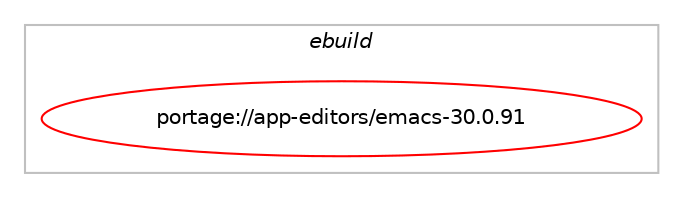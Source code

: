 digraph prolog {

# *************
# Graph options
# *************

newrank=true;
concentrate=true;
compound=true;
graph [rankdir=LR,fontname=Helvetica,fontsize=10,ranksep=1.5];#, ranksep=2.5, nodesep=0.2];
edge  [arrowhead=vee];
node  [fontname=Helvetica,fontsize=10];

# **********
# The ebuild
# **********

subgraph cluster_leftcol {
color=gray;
label=<<i>ebuild</i>>;
id [label="portage://app-editors/emacs-30.0.91", color=red, width=4, href="../app-editors/emacs-30.0.91.svg"];
}

# ****************
# The dependencies
# ****************

subgraph cluster_midcol {
color=gray;
label=<<i>dependencies</i>>;
subgraph cluster_compile {
fillcolor="#eeeeee";
style=filled;
label=<<i>compile</i>>;
# *** BEGIN UNKNOWN DEPENDENCY TYPE (TODO) ***
# id -> equal(use_conditional_group(negative,inotify,portage://app-editors/emacs-30.0.91,[use_conditional_group(positive,gfile,portage://app-editors/emacs-30.0.91,[package_dependency(portage://app-editors/emacs-30.0.91,install,no,dev-libs,glib,greaterequal,[2.28.6,,,2.28.6],[],[])])]))
# *** END UNKNOWN DEPENDENCY TYPE (TODO) ***

# *** BEGIN UNKNOWN DEPENDENCY TYPE (TODO) ***
# id -> equal(use_conditional_group(negative,mailutils,portage://app-editors/emacs-30.0.91,[package_dependency(portage://app-editors/emacs-30.0.91,install,no,acct-group,mail,none,[,,],[],[]),package_dependency(portage://app-editors/emacs-30.0.91,install,no,net-libs,liblockfile,none,[,,],[],[])]))
# *** END UNKNOWN DEPENDENCY TYPE (TODO) ***

# *** BEGIN UNKNOWN DEPENDENCY TYPE (TODO) ***
# id -> equal(use_conditional_group(positive,acl,portage://app-editors/emacs-30.0.91,[package_dependency(portage://app-editors/emacs-30.0.91,install,no,virtual,acl,none,[,,],[],[])]))
# *** END UNKNOWN DEPENDENCY TYPE (TODO) ***

# *** BEGIN UNKNOWN DEPENDENCY TYPE (TODO) ***
# id -> equal(use_conditional_group(positive,alsa,portage://app-editors/emacs-30.0.91,[package_dependency(portage://app-editors/emacs-30.0.91,install,no,media-libs,alsa-lib,none,[,,],[],[])]))
# *** END UNKNOWN DEPENDENCY TYPE (TODO) ***

# *** BEGIN UNKNOWN DEPENDENCY TYPE (TODO) ***
# id -> equal(use_conditional_group(positive,dbus,portage://app-editors/emacs-30.0.91,[package_dependency(portage://app-editors/emacs-30.0.91,install,no,sys-apps,dbus,none,[,,],[],[])]))
# *** END UNKNOWN DEPENDENCY TYPE (TODO) ***

# *** BEGIN UNKNOWN DEPENDENCY TYPE (TODO) ***
# id -> equal(use_conditional_group(positive,games,portage://app-editors/emacs-30.0.91,[package_dependency(portage://app-editors/emacs-30.0.91,install,no,acct-group,gamestat,none,[,,],[],[])]))
# *** END UNKNOWN DEPENDENCY TYPE (TODO) ***

# *** BEGIN UNKNOWN DEPENDENCY TYPE (TODO) ***
# id -> equal(use_conditional_group(positive,gmp,portage://app-editors/emacs-30.0.91,[package_dependency(portage://app-editors/emacs-30.0.91,install,no,dev-libs,gmp,none,[,,],[slot(0),equal],[])]))
# *** END UNKNOWN DEPENDENCY TYPE (TODO) ***

# *** BEGIN UNKNOWN DEPENDENCY TYPE (TODO) ***
# id -> equal(use_conditional_group(positive,gpm,portage://app-editors/emacs-30.0.91,[package_dependency(portage://app-editors/emacs-30.0.91,install,no,sys-libs,gpm,none,[,,],[],[])]))
# *** END UNKNOWN DEPENDENCY TYPE (TODO) ***

# *** BEGIN UNKNOWN DEPENDENCY TYPE (TODO) ***
# id -> equal(use_conditional_group(positive,gui,portage://app-editors/emacs-30.0.91,[use_conditional_group(negative,aqua,portage://app-editors/emacs-30.0.91,[use_conditional_group(negative,gtk,portage://app-editors/emacs-30.0.91,[package_dependency(portage://app-editors/emacs-30.0.91,install,no,x11-base,xorg-proto,none,[,,],[],[])]),use_conditional_group(positive,X,portage://app-editors/emacs-30.0.91,[package_dependency(portage://app-editors/emacs-30.0.91,install,no,x11-base,xorg-proto,none,[,,],[],[])])])]))
# *** END UNKNOWN DEPENDENCY TYPE (TODO) ***

# *** BEGIN UNKNOWN DEPENDENCY TYPE (TODO) ***
# id -> equal(use_conditional_group(positive,gui,portage://app-editors/emacs-30.0.91,[use_conditional_group(positive,gif,portage://app-editors/emacs-30.0.91,[package_dependency(portage://app-editors/emacs-30.0.91,install,no,media-libs,giflib,none,[,,],[slot(0),equal],[])]),use_conditional_group(positive,jpeg,portage://app-editors/emacs-30.0.91,[package_dependency(portage://app-editors/emacs-30.0.91,install,no,media-libs,libjpeg-turbo,none,[,,],[slot(0),equal],[])]),use_conditional_group(positive,png,portage://app-editors/emacs-30.0.91,[package_dependency(portage://app-editors/emacs-30.0.91,install,no,media-libs,libpng,greaterequal,[1.4,,,1.4],[slot(0),equal],[])]),use_conditional_group(positive,svg,portage://app-editors/emacs-30.0.91,[package_dependency(portage://app-editors/emacs-30.0.91,install,no,gnome-base,librsvg,greaterequal,[2.0,,,2.0],[],[])]),use_conditional_group(positive,tiff,portage://app-editors/emacs-30.0.91,[package_dependency(portage://app-editors/emacs-30.0.91,install,no,media-libs,tiff,none,[,,],any_same_slot,[])]),use_conditional_group(positive,webp,portage://app-editors/emacs-30.0.91,[package_dependency(portage://app-editors/emacs-30.0.91,install,no,media-libs,libwebp,none,[,,],[slot(0),equal],[])]),use_conditional_group(positive,imagemagick,portage://app-editors/emacs-30.0.91,[package_dependency(portage://app-editors/emacs-30.0.91,install,no,media-gfx,imagemagick,none,[,,],[slot(0),equal],[use(optenable(jpeg),none),use(optenable(png),none),use(optenable(svg),none),use(optenable(tiff),none)])]),use_conditional_group(negative,aqua,portage://app-editors/emacs-30.0.91,[use_conditional_group(positive,gsettings,portage://app-editors/emacs-30.0.91,[package_dependency(portage://app-editors/emacs-30.0.91,install,no,app-emacs,emacs-common,none,[,,],[],[use(enable(gsettings),negative)]),package_dependency(portage://app-editors/emacs-30.0.91,install,no,dev-libs,glib,greaterequal,[2.28.6,,,2.28.6],[],[])]),use_conditional_group(positive,gtk,portage://app-editors/emacs-30.0.91,[use_conditional_group(negative,X,portage://app-editors/emacs-30.0.91,[package_dependency(portage://app-editors/emacs-30.0.91,install,no,media-libs,fontconfig,none,[,,],[],[]),package_dependency(portage://app-editors/emacs-30.0.91,install,no,media-libs,freetype,none,[,,],[],[]),package_dependency(portage://app-editors/emacs-30.0.91,install,no,x11-libs,cairo,greaterequal,[1.12.18,,,1.12.18],[],[]),package_dependency(portage://app-editors/emacs-30.0.91,install,no,x11-libs,gtk+,none,[,,],[slot(3)],[]),use_conditional_group(positive,harfbuzz,portage://app-editors/emacs-30.0.91,[package_dependency(portage://app-editors/emacs-30.0.91,install,no,media-libs,harfbuzz,none,[,,],[slot(0),equal],[])]),use_conditional_group(positive,m17n-lib,portage://app-editors/emacs-30.0.91,[package_dependency(portage://app-editors/emacs-30.0.91,install,no,dev-libs,libotf,greaterequal,[0.9.4,,,0.9.4],[],[]),package_dependency(portage://app-editors/emacs-30.0.91,install,no,dev-libs,m17n-lib,greaterequal,[1.5.1,,,1.5.1],[],[])]),use_conditional_group(positive,xwidgets,portage://app-editors/emacs-30.0.91,[package_dependency(portage://app-editors/emacs-30.0.91,install,no,net-libs,webkit-gtk,none,[,,],[slot(4.1),equal],[])])])]),use_conditional_group(negative,gtk,portage://app-editors/emacs-30.0.91,[package_dependency(portage://app-editors/emacs-30.0.91,install,no,x11-libs,libICE,none,[,,],[],[]),package_dependency(portage://app-editors/emacs-30.0.91,install,no,x11-libs,libSM,none,[,,],[],[]),package_dependency(portage://app-editors/emacs-30.0.91,install,no,x11-libs,libX11,none,[,,],[],[]),package_dependency(portage://app-editors/emacs-30.0.91,install,no,x11-libs,libXcomposite,none,[,,],[],[]),package_dependency(portage://app-editors/emacs-30.0.91,install,no,x11-libs,libXext,none,[,,],[],[]),package_dependency(portage://app-editors/emacs-30.0.91,install,no,x11-libs,libXfixes,none,[,,],[],[]),package_dependency(portage://app-editors/emacs-30.0.91,install,no,x11-libs,libXi,none,[,,],[],[]),package_dependency(portage://app-editors/emacs-30.0.91,install,no,x11-libs,libXinerama,none,[,,],[],[]),package_dependency(portage://app-editors/emacs-30.0.91,install,no,x11-libs,libXrandr,none,[,,],[],[]),package_dependency(portage://app-editors/emacs-30.0.91,install,no,x11-libs,libxcb,none,[,,],[],[]),package_dependency(portage://app-editors/emacs-30.0.91,install,no,x11-libs,xcb-util,none,[,,],[],[]),package_dependency(portage://app-editors/emacs-30.0.91,install,no,x11-misc,xbitmaps,none,[,,],[],[]),use_conditional_group(positive,xpm,portage://app-editors/emacs-30.0.91,[package_dependency(portage://app-editors/emacs-30.0.91,install,no,x11-libs,libXpm,none,[,,],[],[])]),use_conditional_group(positive,xft,portage://app-editors/emacs-30.0.91,[package_dependency(portage://app-editors/emacs-30.0.91,install,no,media-libs,fontconfig,none,[,,],[],[]),package_dependency(portage://app-editors/emacs-30.0.91,install,no,media-libs,freetype,none,[,,],[],[]),package_dependency(portage://app-editors/emacs-30.0.91,install,no,x11-libs,libXrender,none,[,,],[],[]),use_conditional_group(positive,cairo,portage://app-editors/emacs-30.0.91,[package_dependency(portage://app-editors/emacs-30.0.91,install,no,x11-libs,cairo,greaterequal,[1.12.18,,,1.12.18],[],[use(enable(X),none)])]),use_conditional_group(negative,cairo,portage://app-editors/emacs-30.0.91,[package_dependency(portage://app-editors/emacs-30.0.91,install,no,x11-libs,libXft,none,[,,],[],[])]),use_conditional_group(positive,harfbuzz,portage://app-editors/emacs-30.0.91,[package_dependency(portage://app-editors/emacs-30.0.91,install,no,media-libs,harfbuzz,none,[,,],[slot(0),equal],[])]),use_conditional_group(positive,m17n-lib,portage://app-editors/emacs-30.0.91,[package_dependency(portage://app-editors/emacs-30.0.91,install,no,dev-libs,libotf,greaterequal,[0.9.4,,,0.9.4],[],[]),package_dependency(portage://app-editors/emacs-30.0.91,install,no,dev-libs,m17n-lib,greaterequal,[1.5.1,,,1.5.1],[],[])])]),use_conditional_group(positive,gtk,portage://app-editors/emacs-30.0.91,[package_dependency(portage://app-editors/emacs-30.0.91,install,no,x11-libs,gtk+,none,[,,],[slot(3)],[]),use_conditional_group(positive,xwidgets,portage://app-editors/emacs-30.0.91,[package_dependency(portage://app-editors/emacs-30.0.91,install,no,net-libs,webkit-gtk,none,[,,],[slot(4.1),equal],[]),package_dependency(portage://app-editors/emacs-30.0.91,install,no,x11-libs,libXcomposite,none,[,,],[],[])])]),use_conditional_group(negative,gtk,portage://app-editors/emacs-30.0.91,[use_conditional_group(positive,motif,portage://app-editors/emacs-30.0.91,[package_dependency(portage://app-editors/emacs-30.0.91,install,no,x11-libs,motif,greaterequal,[2.3,,,2.3],[slot(0)],[]),package_dependency(portage://app-editors/emacs-30.0.91,install,no,x11-libs,libXpm,none,[,,],[],[]),package_dependency(portage://app-editors/emacs-30.0.91,install,no,x11-libs,libXmu,none,[,,],[],[]),package_dependency(portage://app-editors/emacs-30.0.91,install,no,x11-libs,libXt,none,[,,],[],[])]),use_conditional_group(negative,motif,portage://app-editors/emacs-30.0.91,[use_conditional_group(positive,Xaw3d,portage://app-editors/emacs-30.0.91,[package_dependency(portage://app-editors/emacs-30.0.91,install,no,x11-libs,libXaw3d,none,[,,],[],[]),package_dependency(portage://app-editors/emacs-30.0.91,install,no,x11-libs,libXmu,none,[,,],[],[]),package_dependency(portage://app-editors/emacs-30.0.91,install,no,x11-libs,libXt,none,[,,],[],[])]),use_conditional_group(negative,Xaw3d,portage://app-editors/emacs-30.0.91,[use_conditional_group(positive,athena,portage://app-editors/emacs-30.0.91,[package_dependency(portage://app-editors/emacs-30.0.91,install,no,x11-libs,libXaw,none,[,,],[],[]),package_dependency(portage://app-editors/emacs-30.0.91,install,no,x11-libs,libXmu,none,[,,],[],[]),package_dependency(portage://app-editors/emacs-30.0.91,install,no,x11-libs,libXt,none,[,,],[],[])])])])])]),use_conditional_group(positive,X,portage://app-editors/emacs-30.0.91,[package_dependency(portage://app-editors/emacs-30.0.91,install,no,x11-libs,libICE,none,[,,],[],[]),package_dependency(portage://app-editors/emacs-30.0.91,install,no,x11-libs,libSM,none,[,,],[],[]),package_dependency(portage://app-editors/emacs-30.0.91,install,no,x11-libs,libX11,none,[,,],[],[]),package_dependency(portage://app-editors/emacs-30.0.91,install,no,x11-libs,libXcomposite,none,[,,],[],[]),package_dependency(portage://app-editors/emacs-30.0.91,install,no,x11-libs,libXext,none,[,,],[],[]),package_dependency(portage://app-editors/emacs-30.0.91,install,no,x11-libs,libXfixes,none,[,,],[],[]),package_dependency(portage://app-editors/emacs-30.0.91,install,no,x11-libs,libXi,none,[,,],[],[]),package_dependency(portage://app-editors/emacs-30.0.91,install,no,x11-libs,libXinerama,none,[,,],[],[]),package_dependency(portage://app-editors/emacs-30.0.91,install,no,x11-libs,libXrandr,none,[,,],[],[]),package_dependency(portage://app-editors/emacs-30.0.91,install,no,x11-libs,libxcb,none,[,,],[],[]),package_dependency(portage://app-editors/emacs-30.0.91,install,no,x11-libs,xcb-util,none,[,,],[],[]),package_dependency(portage://app-editors/emacs-30.0.91,install,no,x11-misc,xbitmaps,none,[,,],[],[]),use_conditional_group(positive,xpm,portage://app-editors/emacs-30.0.91,[package_dependency(portage://app-editors/emacs-30.0.91,install,no,x11-libs,libXpm,none,[,,],[],[])]),use_conditional_group(positive,xft,portage://app-editors/emacs-30.0.91,[package_dependency(portage://app-editors/emacs-30.0.91,install,no,media-libs,fontconfig,none,[,,],[],[]),package_dependency(portage://app-editors/emacs-30.0.91,install,no,media-libs,freetype,none,[,,],[],[]),package_dependency(portage://app-editors/emacs-30.0.91,install,no,x11-libs,libXrender,none,[,,],[],[]),use_conditional_group(positive,cairo,portage://app-editors/emacs-30.0.91,[package_dependency(portage://app-editors/emacs-30.0.91,install,no,x11-libs,cairo,greaterequal,[1.12.18,,,1.12.18],[],[use(enable(X),none)])]),use_conditional_group(negative,cairo,portage://app-editors/emacs-30.0.91,[package_dependency(portage://app-editors/emacs-30.0.91,install,no,x11-libs,libXft,none,[,,],[],[])]),use_conditional_group(positive,harfbuzz,portage://app-editors/emacs-30.0.91,[package_dependency(portage://app-editors/emacs-30.0.91,install,no,media-libs,harfbuzz,none,[,,],[slot(0),equal],[])]),use_conditional_group(positive,m17n-lib,portage://app-editors/emacs-30.0.91,[package_dependency(portage://app-editors/emacs-30.0.91,install,no,dev-libs,libotf,greaterequal,[0.9.4,,,0.9.4],[],[]),package_dependency(portage://app-editors/emacs-30.0.91,install,no,dev-libs,m17n-lib,greaterequal,[1.5.1,,,1.5.1],[],[])])]),use_conditional_group(positive,gtk,portage://app-editors/emacs-30.0.91,[package_dependency(portage://app-editors/emacs-30.0.91,install,no,x11-libs,gtk+,none,[,,],[slot(3)],[]),use_conditional_group(positive,xwidgets,portage://app-editors/emacs-30.0.91,[package_dependency(portage://app-editors/emacs-30.0.91,install,no,net-libs,webkit-gtk,none,[,,],[slot(4.1),equal],[]),package_dependency(portage://app-editors/emacs-30.0.91,install,no,x11-libs,libXcomposite,none,[,,],[],[])])]),use_conditional_group(negative,gtk,portage://app-editors/emacs-30.0.91,[use_conditional_group(positive,motif,portage://app-editors/emacs-30.0.91,[package_dependency(portage://app-editors/emacs-30.0.91,install,no,x11-libs,motif,greaterequal,[2.3,,,2.3],[slot(0)],[]),package_dependency(portage://app-editors/emacs-30.0.91,install,no,x11-libs,libXpm,none,[,,],[],[]),package_dependency(portage://app-editors/emacs-30.0.91,install,no,x11-libs,libXmu,none,[,,],[],[]),package_dependency(portage://app-editors/emacs-30.0.91,install,no,x11-libs,libXt,none,[,,],[],[])]),use_conditional_group(negative,motif,portage://app-editors/emacs-30.0.91,[use_conditional_group(positive,Xaw3d,portage://app-editors/emacs-30.0.91,[package_dependency(portage://app-editors/emacs-30.0.91,install,no,x11-libs,libXaw3d,none,[,,],[],[]),package_dependency(portage://app-editors/emacs-30.0.91,install,no,x11-libs,libXmu,none,[,,],[],[]),package_dependency(portage://app-editors/emacs-30.0.91,install,no,x11-libs,libXt,none,[,,],[],[])]),use_conditional_group(negative,Xaw3d,portage://app-editors/emacs-30.0.91,[use_conditional_group(positive,athena,portage://app-editors/emacs-30.0.91,[package_dependency(portage://app-editors/emacs-30.0.91,install,no,x11-libs,libXaw,none,[,,],[],[]),package_dependency(portage://app-editors/emacs-30.0.91,install,no,x11-libs,libXmu,none,[,,],[],[]),package_dependency(portage://app-editors/emacs-30.0.91,install,no,x11-libs,libXt,none,[,,],[],[])])])])])])])]))
# *** END UNKNOWN DEPENDENCY TYPE (TODO) ***

# *** BEGIN UNKNOWN DEPENDENCY TYPE (TODO) ***
# id -> equal(use_conditional_group(positive,jit,portage://app-editors/emacs-30.0.91,[package_dependency(portage://app-editors/emacs-30.0.91,install,no,sys-devel,gcc,none,[,,],any_same_slot,[use(enable(jit),negative)]),package_dependency(portage://app-editors/emacs-30.0.91,install,no,sys-libs,zlib,none,[,,],[],[])]))
# *** END UNKNOWN DEPENDENCY TYPE (TODO) ***

# *** BEGIN UNKNOWN DEPENDENCY TYPE (TODO) ***
# id -> equal(use_conditional_group(positive,kerberos,portage://app-editors/emacs-30.0.91,[package_dependency(portage://app-editors/emacs-30.0.91,install,no,virtual,krb5,none,[,,],[],[])]))
# *** END UNKNOWN DEPENDENCY TYPE (TODO) ***

# *** BEGIN UNKNOWN DEPENDENCY TYPE (TODO) ***
# id -> equal(use_conditional_group(positive,lcms,portage://app-editors/emacs-30.0.91,[package_dependency(portage://app-editors/emacs-30.0.91,install,no,media-libs,lcms,none,[,,],[slot(2)],[])]))
# *** END UNKNOWN DEPENDENCY TYPE (TODO) ***

# *** BEGIN UNKNOWN DEPENDENCY TYPE (TODO) ***
# id -> equal(use_conditional_group(positive,libxml2,portage://app-editors/emacs-30.0.91,[package_dependency(portage://app-editors/emacs-30.0.91,install,no,dev-libs,libxml2,greaterequal,[2.2.0,,,2.2.0],[],[])]))
# *** END UNKNOWN DEPENDENCY TYPE (TODO) ***

# *** BEGIN UNKNOWN DEPENDENCY TYPE (TODO) ***
# id -> equal(use_conditional_group(positive,mailutils,portage://app-editors/emacs-30.0.91,[package_dependency(portage://app-editors/emacs-30.0.91,install,no,net-mail,mailutils,none,[,,],[],[use(enable(clients),none)])]))
# *** END UNKNOWN DEPENDENCY TYPE (TODO) ***

# *** BEGIN UNKNOWN DEPENDENCY TYPE (TODO) ***
# id -> equal(use_conditional_group(positive,selinux,portage://app-editors/emacs-30.0.91,[package_dependency(portage://app-editors/emacs-30.0.91,install,no,sys-libs,libselinux,none,[,,],[],[])]))
# *** END UNKNOWN DEPENDENCY TYPE (TODO) ***

# *** BEGIN UNKNOWN DEPENDENCY TYPE (TODO) ***
# id -> equal(use_conditional_group(positive,sqlite,portage://app-editors/emacs-30.0.91,[package_dependency(portage://app-editors/emacs-30.0.91,install,no,dev-db,sqlite,none,[,,],[slot(3)],[])]))
# *** END UNKNOWN DEPENDENCY TYPE (TODO) ***

# *** BEGIN UNKNOWN DEPENDENCY TYPE (TODO) ***
# id -> equal(use_conditional_group(positive,ssl,portage://app-editors/emacs-30.0.91,[package_dependency(portage://app-editors/emacs-30.0.91,install,no,net-libs,gnutls,none,[,,],[slot(0),equal],[])]))
# *** END UNKNOWN DEPENDENCY TYPE (TODO) ***

# *** BEGIN UNKNOWN DEPENDENCY TYPE (TODO) ***
# id -> equal(use_conditional_group(positive,systemd,portage://app-editors/emacs-30.0.91,[package_dependency(portage://app-editors/emacs-30.0.91,install,no,sys-apps,systemd,none,[,,],[],[])]))
# *** END UNKNOWN DEPENDENCY TYPE (TODO) ***

# *** BEGIN UNKNOWN DEPENDENCY TYPE (TODO) ***
# id -> equal(use_conditional_group(positive,tree-sitter,portage://app-editors/emacs-30.0.91,[package_dependency(portage://app-editors/emacs-30.0.91,install,no,dev-libs,tree-sitter,none,[,,],any_same_slot,[])]))
# *** END UNKNOWN DEPENDENCY TYPE (TODO) ***

# *** BEGIN UNKNOWN DEPENDENCY TYPE (TODO) ***
# id -> equal(use_conditional_group(positive,valgrind,portage://app-editors/emacs-30.0.91,[package_dependency(portage://app-editors/emacs-30.0.91,install,no,dev-debug,valgrind,none,[,,],[],[])]))
# *** END UNKNOWN DEPENDENCY TYPE (TODO) ***

# *** BEGIN UNKNOWN DEPENDENCY TYPE (TODO) ***
# id -> equal(use_conditional_group(positive,xattr,portage://app-editors/emacs-30.0.91,[package_dependency(portage://app-editors/emacs-30.0.91,install,no,sys-apps,attr,none,[,,],[],[])]))
# *** END UNKNOWN DEPENDENCY TYPE (TODO) ***

# *** BEGIN UNKNOWN DEPENDENCY TYPE (TODO) ***
# id -> equal(use_conditional_group(positive,zlib,portage://app-editors/emacs-30.0.91,[package_dependency(portage://app-editors/emacs-30.0.91,install,no,sys-libs,zlib,none,[,,],[],[])]))
# *** END UNKNOWN DEPENDENCY TYPE (TODO) ***

# *** BEGIN UNKNOWN DEPENDENCY TYPE (TODO) ***
# id -> equal(package_dependency(portage://app-editors/emacs-30.0.91,install,no,app-emacs,emacs-common,none,[,,],[],[use(optenable(games),none),use(optenable(gui),negative)]))
# *** END UNKNOWN DEPENDENCY TYPE (TODO) ***

# *** BEGIN UNKNOWN DEPENDENCY TYPE (TODO) ***
# id -> equal(package_dependency(portage://app-editors/emacs-30.0.91,install,no,sys-libs,ncurses,none,[,,],[slot(0),equal],[]))
# *** END UNKNOWN DEPENDENCY TYPE (TODO) ***

}
subgraph cluster_compileandrun {
fillcolor="#eeeeee";
style=filled;
label=<<i>compile and run</i>>;
}
subgraph cluster_run {
fillcolor="#eeeeee";
style=filled;
label=<<i>run</i>>;
# *** BEGIN UNKNOWN DEPENDENCY TYPE (TODO) ***
# id -> equal(use_conditional_group(negative,inotify,portage://app-editors/emacs-30.0.91,[use_conditional_group(positive,gfile,portage://app-editors/emacs-30.0.91,[package_dependency(portage://app-editors/emacs-30.0.91,run,no,dev-libs,glib,greaterequal,[2.28.6,,,2.28.6],[],[])])]))
# *** END UNKNOWN DEPENDENCY TYPE (TODO) ***

# *** BEGIN UNKNOWN DEPENDENCY TYPE (TODO) ***
# id -> equal(use_conditional_group(negative,mailutils,portage://app-editors/emacs-30.0.91,[package_dependency(portage://app-editors/emacs-30.0.91,run,no,acct-group,mail,none,[,,],[],[]),package_dependency(portage://app-editors/emacs-30.0.91,run,no,net-libs,liblockfile,none,[,,],[],[])]))
# *** END UNKNOWN DEPENDENCY TYPE (TODO) ***

# *** BEGIN UNKNOWN DEPENDENCY TYPE (TODO) ***
# id -> equal(use_conditional_group(positive,acl,portage://app-editors/emacs-30.0.91,[package_dependency(portage://app-editors/emacs-30.0.91,run,no,virtual,acl,none,[,,],[],[])]))
# *** END UNKNOWN DEPENDENCY TYPE (TODO) ***

# *** BEGIN UNKNOWN DEPENDENCY TYPE (TODO) ***
# id -> equal(use_conditional_group(positive,alsa,portage://app-editors/emacs-30.0.91,[package_dependency(portage://app-editors/emacs-30.0.91,run,no,media-libs,alsa-lib,none,[,,],[],[])]))
# *** END UNKNOWN DEPENDENCY TYPE (TODO) ***

# *** BEGIN UNKNOWN DEPENDENCY TYPE (TODO) ***
# id -> equal(use_conditional_group(positive,dbus,portage://app-editors/emacs-30.0.91,[package_dependency(portage://app-editors/emacs-30.0.91,run,no,sys-apps,dbus,none,[,,],[],[])]))
# *** END UNKNOWN DEPENDENCY TYPE (TODO) ***

# *** BEGIN UNKNOWN DEPENDENCY TYPE (TODO) ***
# id -> equal(use_conditional_group(positive,games,portage://app-editors/emacs-30.0.91,[package_dependency(portage://app-editors/emacs-30.0.91,run,no,acct-group,gamestat,none,[,,],[],[])]))
# *** END UNKNOWN DEPENDENCY TYPE (TODO) ***

# *** BEGIN UNKNOWN DEPENDENCY TYPE (TODO) ***
# id -> equal(use_conditional_group(positive,gmp,portage://app-editors/emacs-30.0.91,[package_dependency(portage://app-editors/emacs-30.0.91,run,no,dev-libs,gmp,none,[,,],[slot(0),equal],[])]))
# *** END UNKNOWN DEPENDENCY TYPE (TODO) ***

# *** BEGIN UNKNOWN DEPENDENCY TYPE (TODO) ***
# id -> equal(use_conditional_group(positive,gpm,portage://app-editors/emacs-30.0.91,[package_dependency(portage://app-editors/emacs-30.0.91,run,no,sys-libs,gpm,none,[,,],[],[])]))
# *** END UNKNOWN DEPENDENCY TYPE (TODO) ***

# *** BEGIN UNKNOWN DEPENDENCY TYPE (TODO) ***
# id -> equal(use_conditional_group(positive,gui,portage://app-editors/emacs-30.0.91,[use_conditional_group(positive,gif,portage://app-editors/emacs-30.0.91,[package_dependency(portage://app-editors/emacs-30.0.91,run,no,media-libs,giflib,none,[,,],[slot(0),equal],[])]),use_conditional_group(positive,jpeg,portage://app-editors/emacs-30.0.91,[package_dependency(portage://app-editors/emacs-30.0.91,run,no,media-libs,libjpeg-turbo,none,[,,],[slot(0),equal],[])]),use_conditional_group(positive,png,portage://app-editors/emacs-30.0.91,[package_dependency(portage://app-editors/emacs-30.0.91,run,no,media-libs,libpng,greaterequal,[1.4,,,1.4],[slot(0),equal],[])]),use_conditional_group(positive,svg,portage://app-editors/emacs-30.0.91,[package_dependency(portage://app-editors/emacs-30.0.91,run,no,gnome-base,librsvg,greaterequal,[2.0,,,2.0],[],[])]),use_conditional_group(positive,tiff,portage://app-editors/emacs-30.0.91,[package_dependency(portage://app-editors/emacs-30.0.91,run,no,media-libs,tiff,none,[,,],any_same_slot,[])]),use_conditional_group(positive,webp,portage://app-editors/emacs-30.0.91,[package_dependency(portage://app-editors/emacs-30.0.91,run,no,media-libs,libwebp,none,[,,],[slot(0),equal],[])]),use_conditional_group(positive,imagemagick,portage://app-editors/emacs-30.0.91,[package_dependency(portage://app-editors/emacs-30.0.91,run,no,media-gfx,imagemagick,none,[,,],[slot(0),equal],[use(optenable(jpeg),none),use(optenable(png),none),use(optenable(svg),none),use(optenable(tiff),none)])]),use_conditional_group(negative,aqua,portage://app-editors/emacs-30.0.91,[use_conditional_group(positive,gsettings,portage://app-editors/emacs-30.0.91,[package_dependency(portage://app-editors/emacs-30.0.91,run,no,app-emacs,emacs-common,none,[,,],[],[use(enable(gsettings),negative)]),package_dependency(portage://app-editors/emacs-30.0.91,run,no,dev-libs,glib,greaterequal,[2.28.6,,,2.28.6],[],[])]),use_conditional_group(positive,gtk,portage://app-editors/emacs-30.0.91,[use_conditional_group(negative,X,portage://app-editors/emacs-30.0.91,[package_dependency(portage://app-editors/emacs-30.0.91,run,no,media-libs,fontconfig,none,[,,],[],[]),package_dependency(portage://app-editors/emacs-30.0.91,run,no,media-libs,freetype,none,[,,],[],[]),package_dependency(portage://app-editors/emacs-30.0.91,run,no,x11-libs,cairo,greaterequal,[1.12.18,,,1.12.18],[],[]),package_dependency(portage://app-editors/emacs-30.0.91,run,no,x11-libs,gtk+,none,[,,],[slot(3)],[]),use_conditional_group(positive,harfbuzz,portage://app-editors/emacs-30.0.91,[package_dependency(portage://app-editors/emacs-30.0.91,run,no,media-libs,harfbuzz,none,[,,],[slot(0),equal],[])]),use_conditional_group(positive,m17n-lib,portage://app-editors/emacs-30.0.91,[package_dependency(portage://app-editors/emacs-30.0.91,run,no,dev-libs,libotf,greaterequal,[0.9.4,,,0.9.4],[],[]),package_dependency(portage://app-editors/emacs-30.0.91,run,no,dev-libs,m17n-lib,greaterequal,[1.5.1,,,1.5.1],[],[])]),use_conditional_group(positive,xwidgets,portage://app-editors/emacs-30.0.91,[package_dependency(portage://app-editors/emacs-30.0.91,run,no,net-libs,webkit-gtk,none,[,,],[slot(4.1),equal],[])])])]),use_conditional_group(negative,gtk,portage://app-editors/emacs-30.0.91,[package_dependency(portage://app-editors/emacs-30.0.91,run,no,x11-libs,libICE,none,[,,],[],[]),package_dependency(portage://app-editors/emacs-30.0.91,run,no,x11-libs,libSM,none,[,,],[],[]),package_dependency(portage://app-editors/emacs-30.0.91,run,no,x11-libs,libX11,none,[,,],[],[]),package_dependency(portage://app-editors/emacs-30.0.91,run,no,x11-libs,libXcomposite,none,[,,],[],[]),package_dependency(portage://app-editors/emacs-30.0.91,run,no,x11-libs,libXext,none,[,,],[],[]),package_dependency(portage://app-editors/emacs-30.0.91,run,no,x11-libs,libXfixes,none,[,,],[],[]),package_dependency(portage://app-editors/emacs-30.0.91,run,no,x11-libs,libXi,none,[,,],[],[]),package_dependency(portage://app-editors/emacs-30.0.91,run,no,x11-libs,libXinerama,none,[,,],[],[]),package_dependency(portage://app-editors/emacs-30.0.91,run,no,x11-libs,libXrandr,none,[,,],[],[]),package_dependency(portage://app-editors/emacs-30.0.91,run,no,x11-libs,libxcb,none,[,,],[],[]),package_dependency(portage://app-editors/emacs-30.0.91,run,no,x11-libs,xcb-util,none,[,,],[],[]),package_dependency(portage://app-editors/emacs-30.0.91,run,no,x11-misc,xbitmaps,none,[,,],[],[]),use_conditional_group(positive,xpm,portage://app-editors/emacs-30.0.91,[package_dependency(portage://app-editors/emacs-30.0.91,run,no,x11-libs,libXpm,none,[,,],[],[])]),use_conditional_group(positive,xft,portage://app-editors/emacs-30.0.91,[package_dependency(portage://app-editors/emacs-30.0.91,run,no,media-libs,fontconfig,none,[,,],[],[]),package_dependency(portage://app-editors/emacs-30.0.91,run,no,media-libs,freetype,none,[,,],[],[]),package_dependency(portage://app-editors/emacs-30.0.91,run,no,x11-libs,libXrender,none,[,,],[],[]),use_conditional_group(positive,cairo,portage://app-editors/emacs-30.0.91,[package_dependency(portage://app-editors/emacs-30.0.91,run,no,x11-libs,cairo,greaterequal,[1.12.18,,,1.12.18],[],[use(enable(X),none)])]),use_conditional_group(negative,cairo,portage://app-editors/emacs-30.0.91,[package_dependency(portage://app-editors/emacs-30.0.91,run,no,x11-libs,libXft,none,[,,],[],[])]),use_conditional_group(positive,harfbuzz,portage://app-editors/emacs-30.0.91,[package_dependency(portage://app-editors/emacs-30.0.91,run,no,media-libs,harfbuzz,none,[,,],[slot(0),equal],[])]),use_conditional_group(positive,m17n-lib,portage://app-editors/emacs-30.0.91,[package_dependency(portage://app-editors/emacs-30.0.91,run,no,dev-libs,libotf,greaterequal,[0.9.4,,,0.9.4],[],[]),package_dependency(portage://app-editors/emacs-30.0.91,run,no,dev-libs,m17n-lib,greaterequal,[1.5.1,,,1.5.1],[],[])])]),use_conditional_group(positive,gtk,portage://app-editors/emacs-30.0.91,[package_dependency(portage://app-editors/emacs-30.0.91,run,no,x11-libs,gtk+,none,[,,],[slot(3)],[]),use_conditional_group(positive,xwidgets,portage://app-editors/emacs-30.0.91,[package_dependency(portage://app-editors/emacs-30.0.91,run,no,net-libs,webkit-gtk,none,[,,],[slot(4.1),equal],[]),package_dependency(portage://app-editors/emacs-30.0.91,run,no,x11-libs,libXcomposite,none,[,,],[],[])])]),use_conditional_group(negative,gtk,portage://app-editors/emacs-30.0.91,[use_conditional_group(positive,motif,portage://app-editors/emacs-30.0.91,[package_dependency(portage://app-editors/emacs-30.0.91,run,no,x11-libs,motif,greaterequal,[2.3,,,2.3],[slot(0)],[]),package_dependency(portage://app-editors/emacs-30.0.91,run,no,x11-libs,libXpm,none,[,,],[],[]),package_dependency(portage://app-editors/emacs-30.0.91,run,no,x11-libs,libXmu,none,[,,],[],[]),package_dependency(portage://app-editors/emacs-30.0.91,run,no,x11-libs,libXt,none,[,,],[],[])]),use_conditional_group(negative,motif,portage://app-editors/emacs-30.0.91,[use_conditional_group(positive,Xaw3d,portage://app-editors/emacs-30.0.91,[package_dependency(portage://app-editors/emacs-30.0.91,run,no,x11-libs,libXaw3d,none,[,,],[],[]),package_dependency(portage://app-editors/emacs-30.0.91,run,no,x11-libs,libXmu,none,[,,],[],[]),package_dependency(portage://app-editors/emacs-30.0.91,run,no,x11-libs,libXt,none,[,,],[],[])]),use_conditional_group(negative,Xaw3d,portage://app-editors/emacs-30.0.91,[use_conditional_group(positive,athena,portage://app-editors/emacs-30.0.91,[package_dependency(portage://app-editors/emacs-30.0.91,run,no,x11-libs,libXaw,none,[,,],[],[]),package_dependency(portage://app-editors/emacs-30.0.91,run,no,x11-libs,libXmu,none,[,,],[],[]),package_dependency(portage://app-editors/emacs-30.0.91,run,no,x11-libs,libXt,none,[,,],[],[])])])])])]),use_conditional_group(positive,X,portage://app-editors/emacs-30.0.91,[package_dependency(portage://app-editors/emacs-30.0.91,run,no,x11-libs,libICE,none,[,,],[],[]),package_dependency(portage://app-editors/emacs-30.0.91,run,no,x11-libs,libSM,none,[,,],[],[]),package_dependency(portage://app-editors/emacs-30.0.91,run,no,x11-libs,libX11,none,[,,],[],[]),package_dependency(portage://app-editors/emacs-30.0.91,run,no,x11-libs,libXcomposite,none,[,,],[],[]),package_dependency(portage://app-editors/emacs-30.0.91,run,no,x11-libs,libXext,none,[,,],[],[]),package_dependency(portage://app-editors/emacs-30.0.91,run,no,x11-libs,libXfixes,none,[,,],[],[]),package_dependency(portage://app-editors/emacs-30.0.91,run,no,x11-libs,libXi,none,[,,],[],[]),package_dependency(portage://app-editors/emacs-30.0.91,run,no,x11-libs,libXinerama,none,[,,],[],[]),package_dependency(portage://app-editors/emacs-30.0.91,run,no,x11-libs,libXrandr,none,[,,],[],[]),package_dependency(portage://app-editors/emacs-30.0.91,run,no,x11-libs,libxcb,none,[,,],[],[]),package_dependency(portage://app-editors/emacs-30.0.91,run,no,x11-libs,xcb-util,none,[,,],[],[]),package_dependency(portage://app-editors/emacs-30.0.91,run,no,x11-misc,xbitmaps,none,[,,],[],[]),use_conditional_group(positive,xpm,portage://app-editors/emacs-30.0.91,[package_dependency(portage://app-editors/emacs-30.0.91,run,no,x11-libs,libXpm,none,[,,],[],[])]),use_conditional_group(positive,xft,portage://app-editors/emacs-30.0.91,[package_dependency(portage://app-editors/emacs-30.0.91,run,no,media-libs,fontconfig,none,[,,],[],[]),package_dependency(portage://app-editors/emacs-30.0.91,run,no,media-libs,freetype,none,[,,],[],[]),package_dependency(portage://app-editors/emacs-30.0.91,run,no,x11-libs,libXrender,none,[,,],[],[]),use_conditional_group(positive,cairo,portage://app-editors/emacs-30.0.91,[package_dependency(portage://app-editors/emacs-30.0.91,run,no,x11-libs,cairo,greaterequal,[1.12.18,,,1.12.18],[],[use(enable(X),none)])]),use_conditional_group(negative,cairo,portage://app-editors/emacs-30.0.91,[package_dependency(portage://app-editors/emacs-30.0.91,run,no,x11-libs,libXft,none,[,,],[],[])]),use_conditional_group(positive,harfbuzz,portage://app-editors/emacs-30.0.91,[package_dependency(portage://app-editors/emacs-30.0.91,run,no,media-libs,harfbuzz,none,[,,],[slot(0),equal],[])]),use_conditional_group(positive,m17n-lib,portage://app-editors/emacs-30.0.91,[package_dependency(portage://app-editors/emacs-30.0.91,run,no,dev-libs,libotf,greaterequal,[0.9.4,,,0.9.4],[],[]),package_dependency(portage://app-editors/emacs-30.0.91,run,no,dev-libs,m17n-lib,greaterequal,[1.5.1,,,1.5.1],[],[])])]),use_conditional_group(positive,gtk,portage://app-editors/emacs-30.0.91,[package_dependency(portage://app-editors/emacs-30.0.91,run,no,x11-libs,gtk+,none,[,,],[slot(3)],[]),use_conditional_group(positive,xwidgets,portage://app-editors/emacs-30.0.91,[package_dependency(portage://app-editors/emacs-30.0.91,run,no,net-libs,webkit-gtk,none,[,,],[slot(4.1),equal],[]),package_dependency(portage://app-editors/emacs-30.0.91,run,no,x11-libs,libXcomposite,none,[,,],[],[])])]),use_conditional_group(negative,gtk,portage://app-editors/emacs-30.0.91,[use_conditional_group(positive,motif,portage://app-editors/emacs-30.0.91,[package_dependency(portage://app-editors/emacs-30.0.91,run,no,x11-libs,motif,greaterequal,[2.3,,,2.3],[slot(0)],[]),package_dependency(portage://app-editors/emacs-30.0.91,run,no,x11-libs,libXpm,none,[,,],[],[]),package_dependency(portage://app-editors/emacs-30.0.91,run,no,x11-libs,libXmu,none,[,,],[],[]),package_dependency(portage://app-editors/emacs-30.0.91,run,no,x11-libs,libXt,none,[,,],[],[])]),use_conditional_group(negative,motif,portage://app-editors/emacs-30.0.91,[use_conditional_group(positive,Xaw3d,portage://app-editors/emacs-30.0.91,[package_dependency(portage://app-editors/emacs-30.0.91,run,no,x11-libs,libXaw3d,none,[,,],[],[]),package_dependency(portage://app-editors/emacs-30.0.91,run,no,x11-libs,libXmu,none,[,,],[],[]),package_dependency(portage://app-editors/emacs-30.0.91,run,no,x11-libs,libXt,none,[,,],[],[])]),use_conditional_group(negative,Xaw3d,portage://app-editors/emacs-30.0.91,[use_conditional_group(positive,athena,portage://app-editors/emacs-30.0.91,[package_dependency(portage://app-editors/emacs-30.0.91,run,no,x11-libs,libXaw,none,[,,],[],[]),package_dependency(portage://app-editors/emacs-30.0.91,run,no,x11-libs,libXmu,none,[,,],[],[]),package_dependency(portage://app-editors/emacs-30.0.91,run,no,x11-libs,libXt,none,[,,],[],[])])])])])])])]))
# *** END UNKNOWN DEPENDENCY TYPE (TODO) ***

# *** BEGIN UNKNOWN DEPENDENCY TYPE (TODO) ***
# id -> equal(use_conditional_group(positive,jit,portage://app-editors/emacs-30.0.91,[package_dependency(portage://app-editors/emacs-30.0.91,run,no,sys-devel,gcc,none,[,,],any_same_slot,[use(enable(jit),negative)]),package_dependency(portage://app-editors/emacs-30.0.91,run,no,sys-libs,zlib,none,[,,],[],[])]))
# *** END UNKNOWN DEPENDENCY TYPE (TODO) ***

# *** BEGIN UNKNOWN DEPENDENCY TYPE (TODO) ***
# id -> equal(use_conditional_group(positive,kerberos,portage://app-editors/emacs-30.0.91,[package_dependency(portage://app-editors/emacs-30.0.91,run,no,virtual,krb5,none,[,,],[],[])]))
# *** END UNKNOWN DEPENDENCY TYPE (TODO) ***

# *** BEGIN UNKNOWN DEPENDENCY TYPE (TODO) ***
# id -> equal(use_conditional_group(positive,lcms,portage://app-editors/emacs-30.0.91,[package_dependency(portage://app-editors/emacs-30.0.91,run,no,media-libs,lcms,none,[,,],[slot(2)],[])]))
# *** END UNKNOWN DEPENDENCY TYPE (TODO) ***

# *** BEGIN UNKNOWN DEPENDENCY TYPE (TODO) ***
# id -> equal(use_conditional_group(positive,libxml2,portage://app-editors/emacs-30.0.91,[package_dependency(portage://app-editors/emacs-30.0.91,run,no,dev-libs,libxml2,greaterequal,[2.2.0,,,2.2.0],[],[])]))
# *** END UNKNOWN DEPENDENCY TYPE (TODO) ***

# *** BEGIN UNKNOWN DEPENDENCY TYPE (TODO) ***
# id -> equal(use_conditional_group(positive,mailutils,portage://app-editors/emacs-30.0.91,[package_dependency(portage://app-editors/emacs-30.0.91,run,no,net-mail,mailutils,none,[,,],[],[use(enable(clients),none)])]))
# *** END UNKNOWN DEPENDENCY TYPE (TODO) ***

# *** BEGIN UNKNOWN DEPENDENCY TYPE (TODO) ***
# id -> equal(use_conditional_group(positive,selinux,portage://app-editors/emacs-30.0.91,[package_dependency(portage://app-editors/emacs-30.0.91,run,no,sys-libs,libselinux,none,[,,],[],[])]))
# *** END UNKNOWN DEPENDENCY TYPE (TODO) ***

# *** BEGIN UNKNOWN DEPENDENCY TYPE (TODO) ***
# id -> equal(use_conditional_group(positive,sqlite,portage://app-editors/emacs-30.0.91,[package_dependency(portage://app-editors/emacs-30.0.91,run,no,dev-db,sqlite,none,[,,],[slot(3)],[])]))
# *** END UNKNOWN DEPENDENCY TYPE (TODO) ***

# *** BEGIN UNKNOWN DEPENDENCY TYPE (TODO) ***
# id -> equal(use_conditional_group(positive,ssl,portage://app-editors/emacs-30.0.91,[package_dependency(portage://app-editors/emacs-30.0.91,run,no,net-libs,gnutls,none,[,,],[slot(0),equal],[])]))
# *** END UNKNOWN DEPENDENCY TYPE (TODO) ***

# *** BEGIN UNKNOWN DEPENDENCY TYPE (TODO) ***
# id -> equal(use_conditional_group(positive,systemd,portage://app-editors/emacs-30.0.91,[package_dependency(portage://app-editors/emacs-30.0.91,run,no,sys-apps,systemd,none,[,,],[],[])]))
# *** END UNKNOWN DEPENDENCY TYPE (TODO) ***

# *** BEGIN UNKNOWN DEPENDENCY TYPE (TODO) ***
# id -> equal(use_conditional_group(positive,tree-sitter,portage://app-editors/emacs-30.0.91,[package_dependency(portage://app-editors/emacs-30.0.91,run,no,dev-libs,tree-sitter,none,[,,],any_same_slot,[])]))
# *** END UNKNOWN DEPENDENCY TYPE (TODO) ***

# *** BEGIN UNKNOWN DEPENDENCY TYPE (TODO) ***
# id -> equal(use_conditional_group(positive,valgrind,portage://app-editors/emacs-30.0.91,[package_dependency(portage://app-editors/emacs-30.0.91,run,no,dev-debug,valgrind,none,[,,],[],[])]))
# *** END UNKNOWN DEPENDENCY TYPE (TODO) ***

# *** BEGIN UNKNOWN DEPENDENCY TYPE (TODO) ***
# id -> equal(use_conditional_group(positive,xattr,portage://app-editors/emacs-30.0.91,[package_dependency(portage://app-editors/emacs-30.0.91,run,no,sys-apps,attr,none,[,,],[],[])]))
# *** END UNKNOWN DEPENDENCY TYPE (TODO) ***

# *** BEGIN UNKNOWN DEPENDENCY TYPE (TODO) ***
# id -> equal(use_conditional_group(positive,zlib,portage://app-editors/emacs-30.0.91,[package_dependency(portage://app-editors/emacs-30.0.91,run,no,sys-libs,zlib,none,[,,],[],[])]))
# *** END UNKNOWN DEPENDENCY TYPE (TODO) ***

# *** BEGIN UNKNOWN DEPENDENCY TYPE (TODO) ***
# id -> equal(package_dependency(portage://app-editors/emacs-30.0.91,run,no,app-emacs,emacs-common,none,[,,],[],[use(optenable(games),none),use(optenable(gui),negative)]))
# *** END UNKNOWN DEPENDENCY TYPE (TODO) ***

# *** BEGIN UNKNOWN DEPENDENCY TYPE (TODO) ***
# id -> equal(package_dependency(portage://app-editors/emacs-30.0.91,run,no,app-eselect,eselect-emacs,none,[,,],[],[]))
# *** END UNKNOWN DEPENDENCY TYPE (TODO) ***

# *** BEGIN UNKNOWN DEPENDENCY TYPE (TODO) ***
# id -> equal(package_dependency(portage://app-editors/emacs-30.0.91,run,no,sys-libs,ncurses,none,[,,],[slot(0),equal],[]))
# *** END UNKNOWN DEPENDENCY TYPE (TODO) ***

}
}

# **************
# The candidates
# **************

subgraph cluster_choices {
rank=same;
color=gray;
label=<<i>candidates</i>>;

}

}
